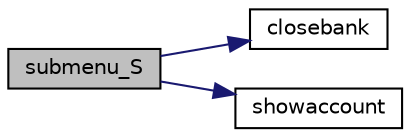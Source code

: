 digraph "submenu_S"
{
 // INTERACTIVE_SVG=YES
  edge [fontname="Helvetica",fontsize="10",labelfontname="Helvetica",labelfontsize="10"];
  node [fontname="Helvetica",fontsize="10",shape=record];
  rankdir="LR";
  Node1 [label="submenu_S",height=0.2,width=0.4,color="black", fillcolor="grey75", style="filled" fontcolor="black"];
  Node1 -> Node2 [color="midnightblue",fontsize="10",style="solid",fontname="Helvetica"];
  Node2 [label="closebank",height=0.2,width=0.4,color="black", fillcolor="white", style="filled",URL="$da/dc3/bank_8h.html#a60bb70c92f7ae8abb85c7a5c5daca1f9"];
  Node1 -> Node3 [color="midnightblue",fontsize="10",style="solid",fontname="Helvetica"];
  Node3 [label="showaccount",height=0.2,width=0.4,color="black", fillcolor="white", style="filled",URL="$d2/d95/bank_utils_8cpp.html#a3f0f4ddd3b615749a2fa8c07ed7c4bb5"];
}
